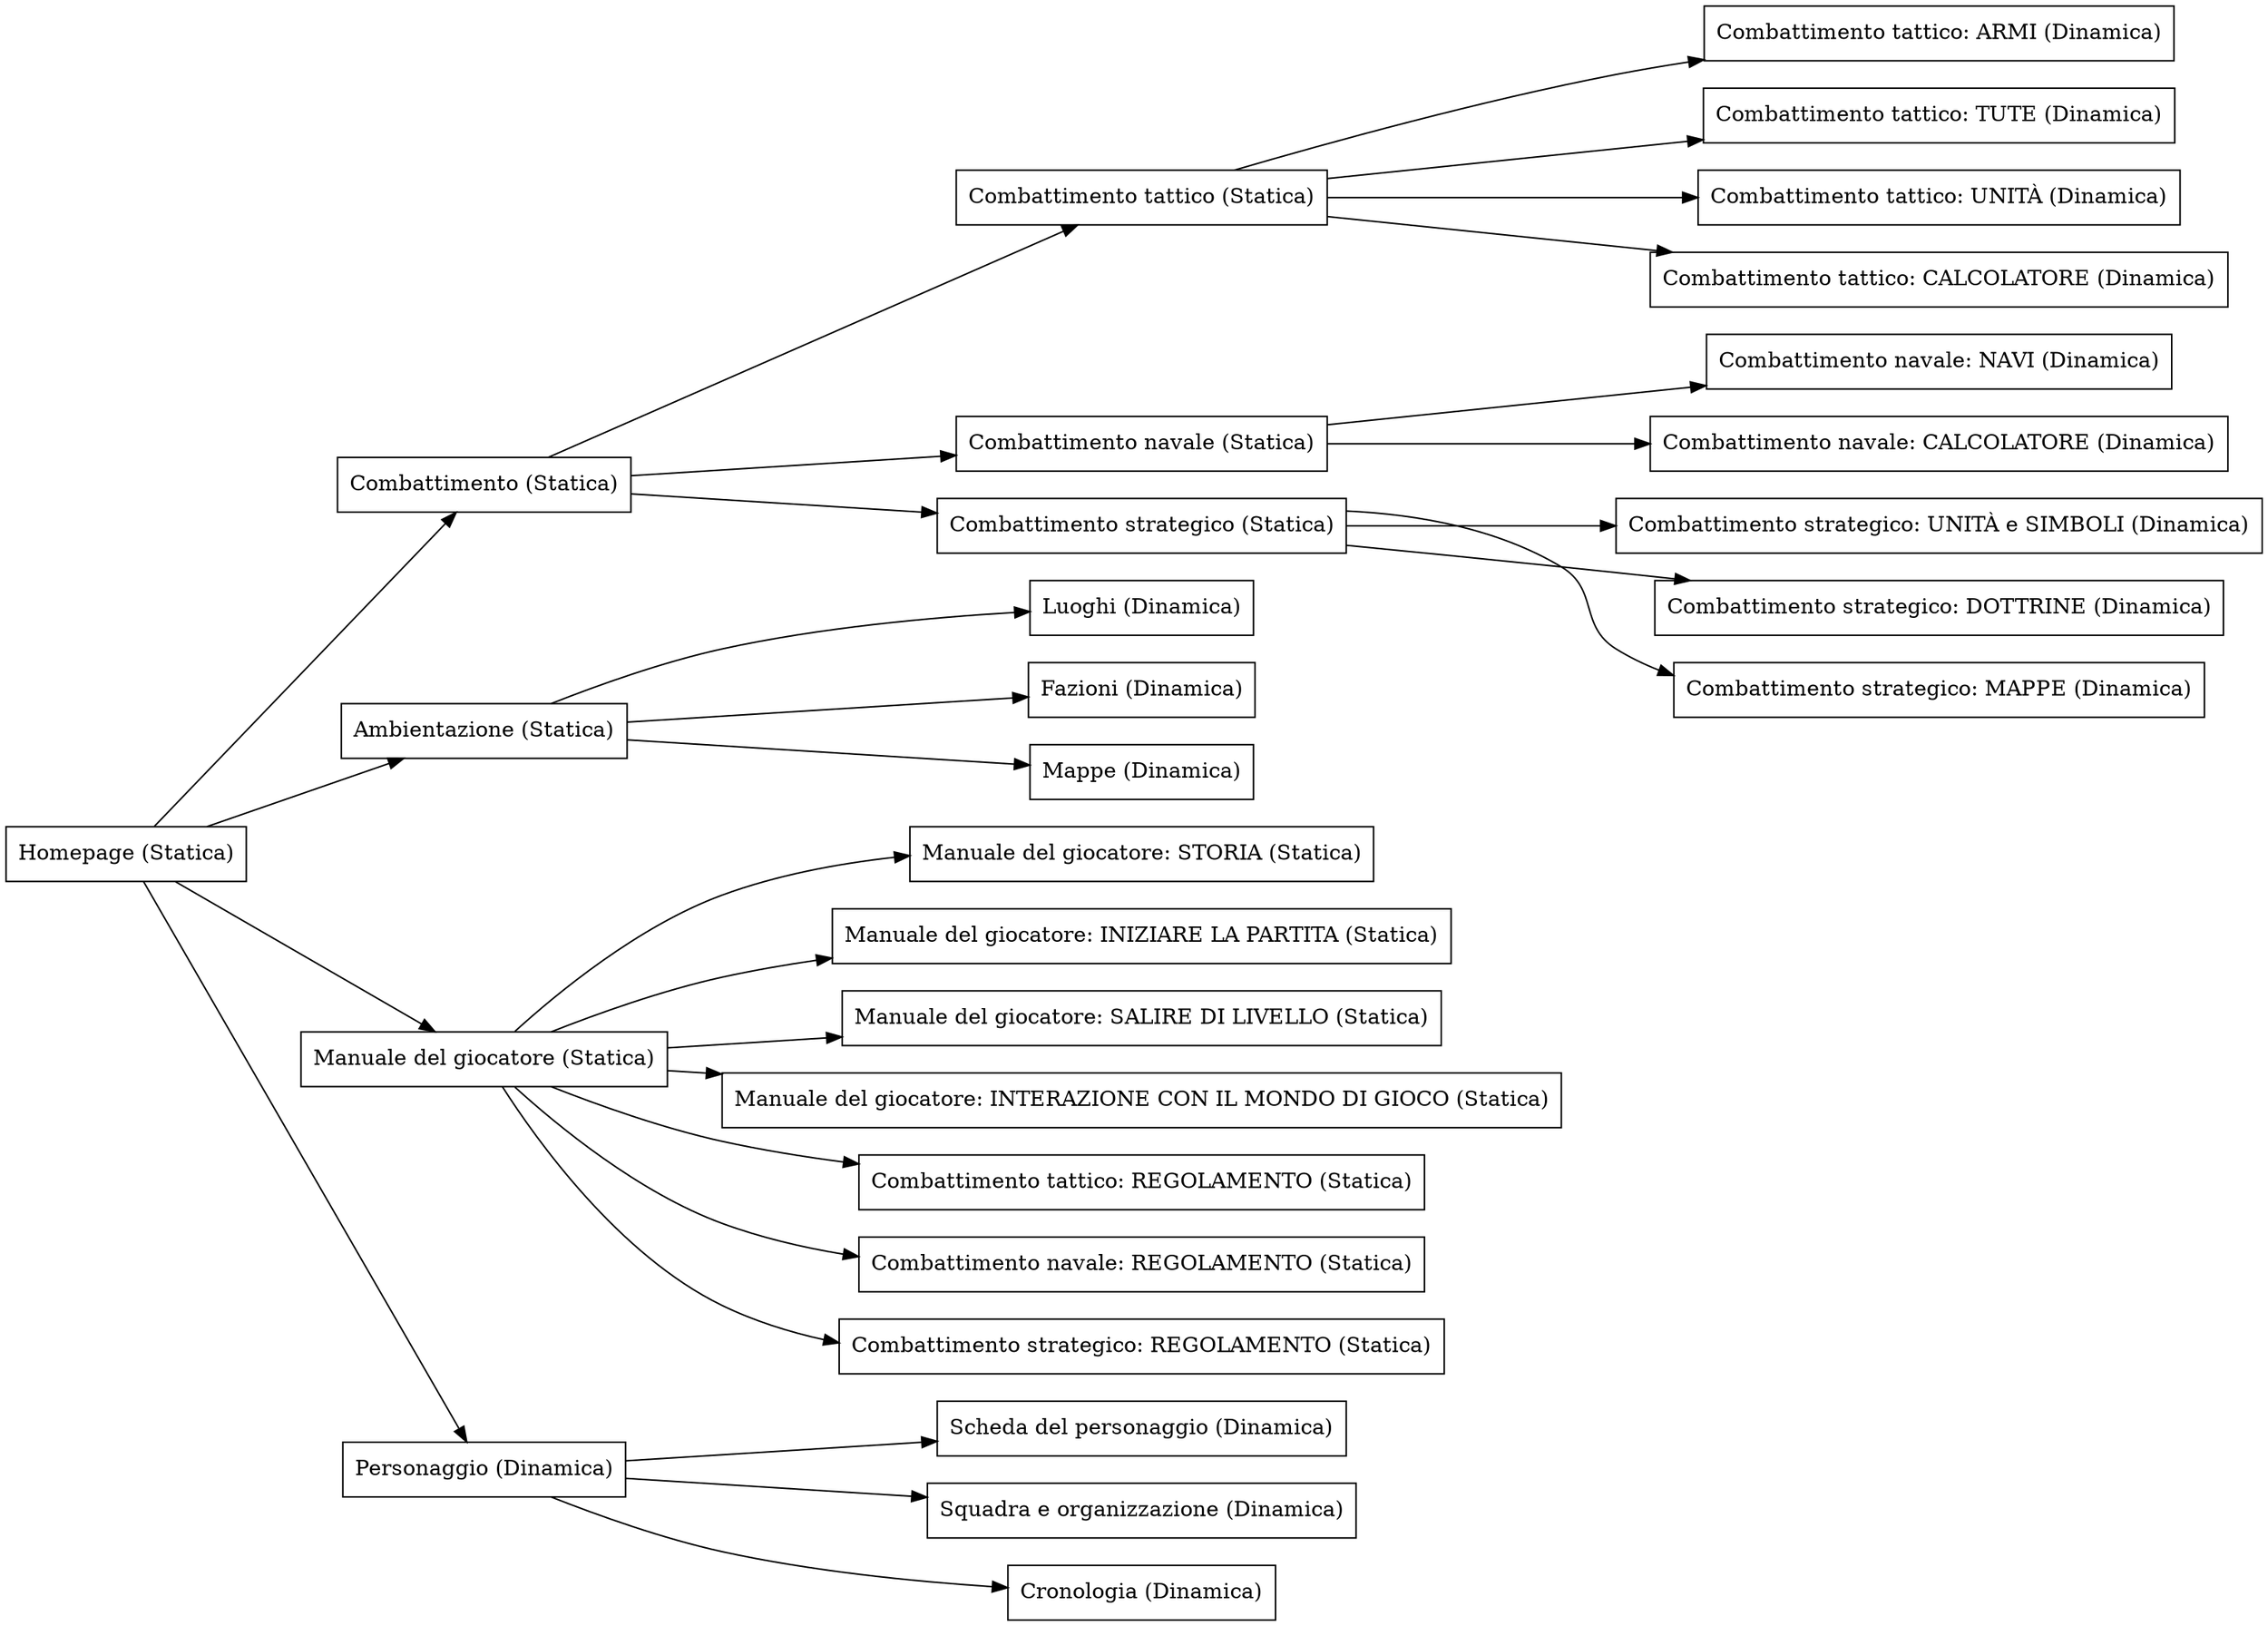 digraph func_tree {
layout = dot;
ratio = compress;
rankdir = LR;
node [shape = box];


a [label = "Homepage (Statica)"]
    a1 [label = "Combattimento (Statica)"]
		a11 [label = "Combattimento tattico (Statica)"]
			a111 [label = "Combattimento tattico: ARMI (Dinamica)"]
			a112 [label = "Combattimento tattico: TUTE (Dinamica)"]
			a113 [label = "Combattimento tattico: UNITÀ (Dinamica)"]
			a114 [label = "Combattimento tattico: CALCOLATORE (Dinamica)"]
		a12 [label = "Combattimento navale (Statica)"]
			a121 [label = "Combattimento navale: NAVI (Dinamica)"]
			a122 [label = "Combattimento navale: CALCOLATORE (Dinamica)"]
		a13 [label = "Combattimento strategico (Statica)"]
			a131 [label = "Combattimento strategico: UNITÀ e SIMBOLI (Dinamica)"]
			a132 [label = "Combattimento strategico: DOTTRINE (Dinamica)"]
			a133 [label = "Combattimento strategico: MAPPE (Dinamica)"]
	a2 [label = "Ambientazione (Statica)"]
		a21 [label = "Luoghi (Dinamica)"]
		a22 [label = "Fazioni (Dinamica)"]
		a23 [label = "Mappe (Dinamica)"]
	a3 [label = "Manuale del giocatore (Statica)"]
		a31 [label = "Manuale del giocatore: STORIA (Statica)"]
		a32 [label = "Manuale del giocatore: INIZIARE LA PARTITA (Statica)"]
		a33 [label = "Manuale del giocatore: SALIRE DI LIVELLO (Statica)"]
		a34 [label = "Manuale del giocatore: INTERAZIONE CON IL MONDO DI GIOCO (Statica)"]
		a35 [label = "Combattimento tattico: REGOLAMENTO (Statica)"]
		a36 [label = "Combattimento navale: REGOLAMENTO (Statica)"]
		a37 [label = "Combattimento strategico: REGOLAMENTO (Statica)"]
    a4 [label = "Personaggio (Dinamica)"]
        a41 [label = "Scheda del personaggio (Dinamica)"]
        a42 [label = "Squadra e organizzazione (Dinamica)"]
        a43 [label = "Cronologia (Dinamica)"]

a -> {a1,a2,a3,a4}
    a1 -> {a11,a12,a13}
        a11 -> {a111,a112,a113,a114}
        a12 -> {a121,a122}
        a13 -> {a131,a132,a133}
    a2 -> {a21,a22,a23}
    a3 -> {a31,a32,a33,a34,a35,a36,a37}
    a4 -> {a41,a42,a43}
}